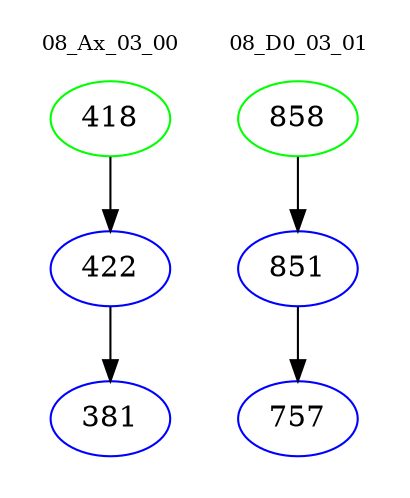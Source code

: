 digraph{
subgraph cluster_0 {
color = white
label = "08_Ax_03_00";
fontsize=10;
T0_418 [label="418", color="green"]
T0_418 -> T0_422 [color="black"]
T0_422 [label="422", color="blue"]
T0_422 -> T0_381 [color="black"]
T0_381 [label="381", color="blue"]
}
subgraph cluster_1 {
color = white
label = "08_D0_03_01";
fontsize=10;
T1_858 [label="858", color="green"]
T1_858 -> T1_851 [color="black"]
T1_851 [label="851", color="blue"]
T1_851 -> T1_757 [color="black"]
T1_757 [label="757", color="blue"]
}
}

